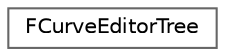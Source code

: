 digraph "Graphical Class Hierarchy"
{
 // INTERACTIVE_SVG=YES
 // LATEX_PDF_SIZE
  bgcolor="transparent";
  edge [fontname=Helvetica,fontsize=10,labelfontname=Helvetica,labelfontsize=10];
  node [fontname=Helvetica,fontsize=10,shape=box,height=0.2,width=0.4];
  rankdir="LR";
  Node0 [id="Node000000",label="FCurveEditorTree",height=0.2,width=0.4,color="grey40", fillcolor="white", style="filled",URL="$d2/dd2/classFCurveEditorTree.html",tooltip="Complete implementation of a curve editor tree."];
}

